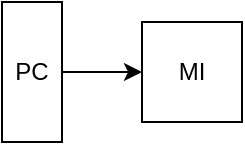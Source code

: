 <mxfile>
    <diagram id="JvoCgUuAKcobTOQz-Kaa" name="Pagina-1">
        <mxGraphModel dx="797" dy="3052" grid="1" gridSize="10" guides="1" tooltips="1" connect="1" arrows="1" fold="1" page="1" pageScale="1" pageWidth="1169" pageHeight="827" math="0" shadow="0">
            <root>
                <mxCell id="0"/>
                <mxCell id="1" parent="0"/>
                <mxCell id="2" style="edgeStyle=orthogonalEdgeStyle;rounded=0;html=1;exitX=0.5;exitY=0;exitDx=0;exitDy=0;entryX=0;entryY=0.5;entryDx=0;entryDy=0;startArrow=none;startFill=0;endArrow=classic;endFill=1;fontSize=12;" parent="1" source="3" target="4" edge="1">
                    <mxGeometry relative="1" as="geometry"/>
                </mxCell>
                <mxCell id="3" value="PC" style="rounded=0;whiteSpace=wrap;html=1;direction=south;fontSize=12;" parent="1" vertex="1">
                    <mxGeometry x="210" y="-2220" width="30" height="70" as="geometry"/>
                </mxCell>
                <mxCell id="4" value="MI" style="whiteSpace=wrap;html=1;aspect=fixed;fontSize=12;" parent="1" vertex="1">
                    <mxGeometry x="280" y="-2210" width="50" height="50" as="geometry"/>
                </mxCell>
            </root>
        </mxGraphModel>
    </diagram>
</mxfile>